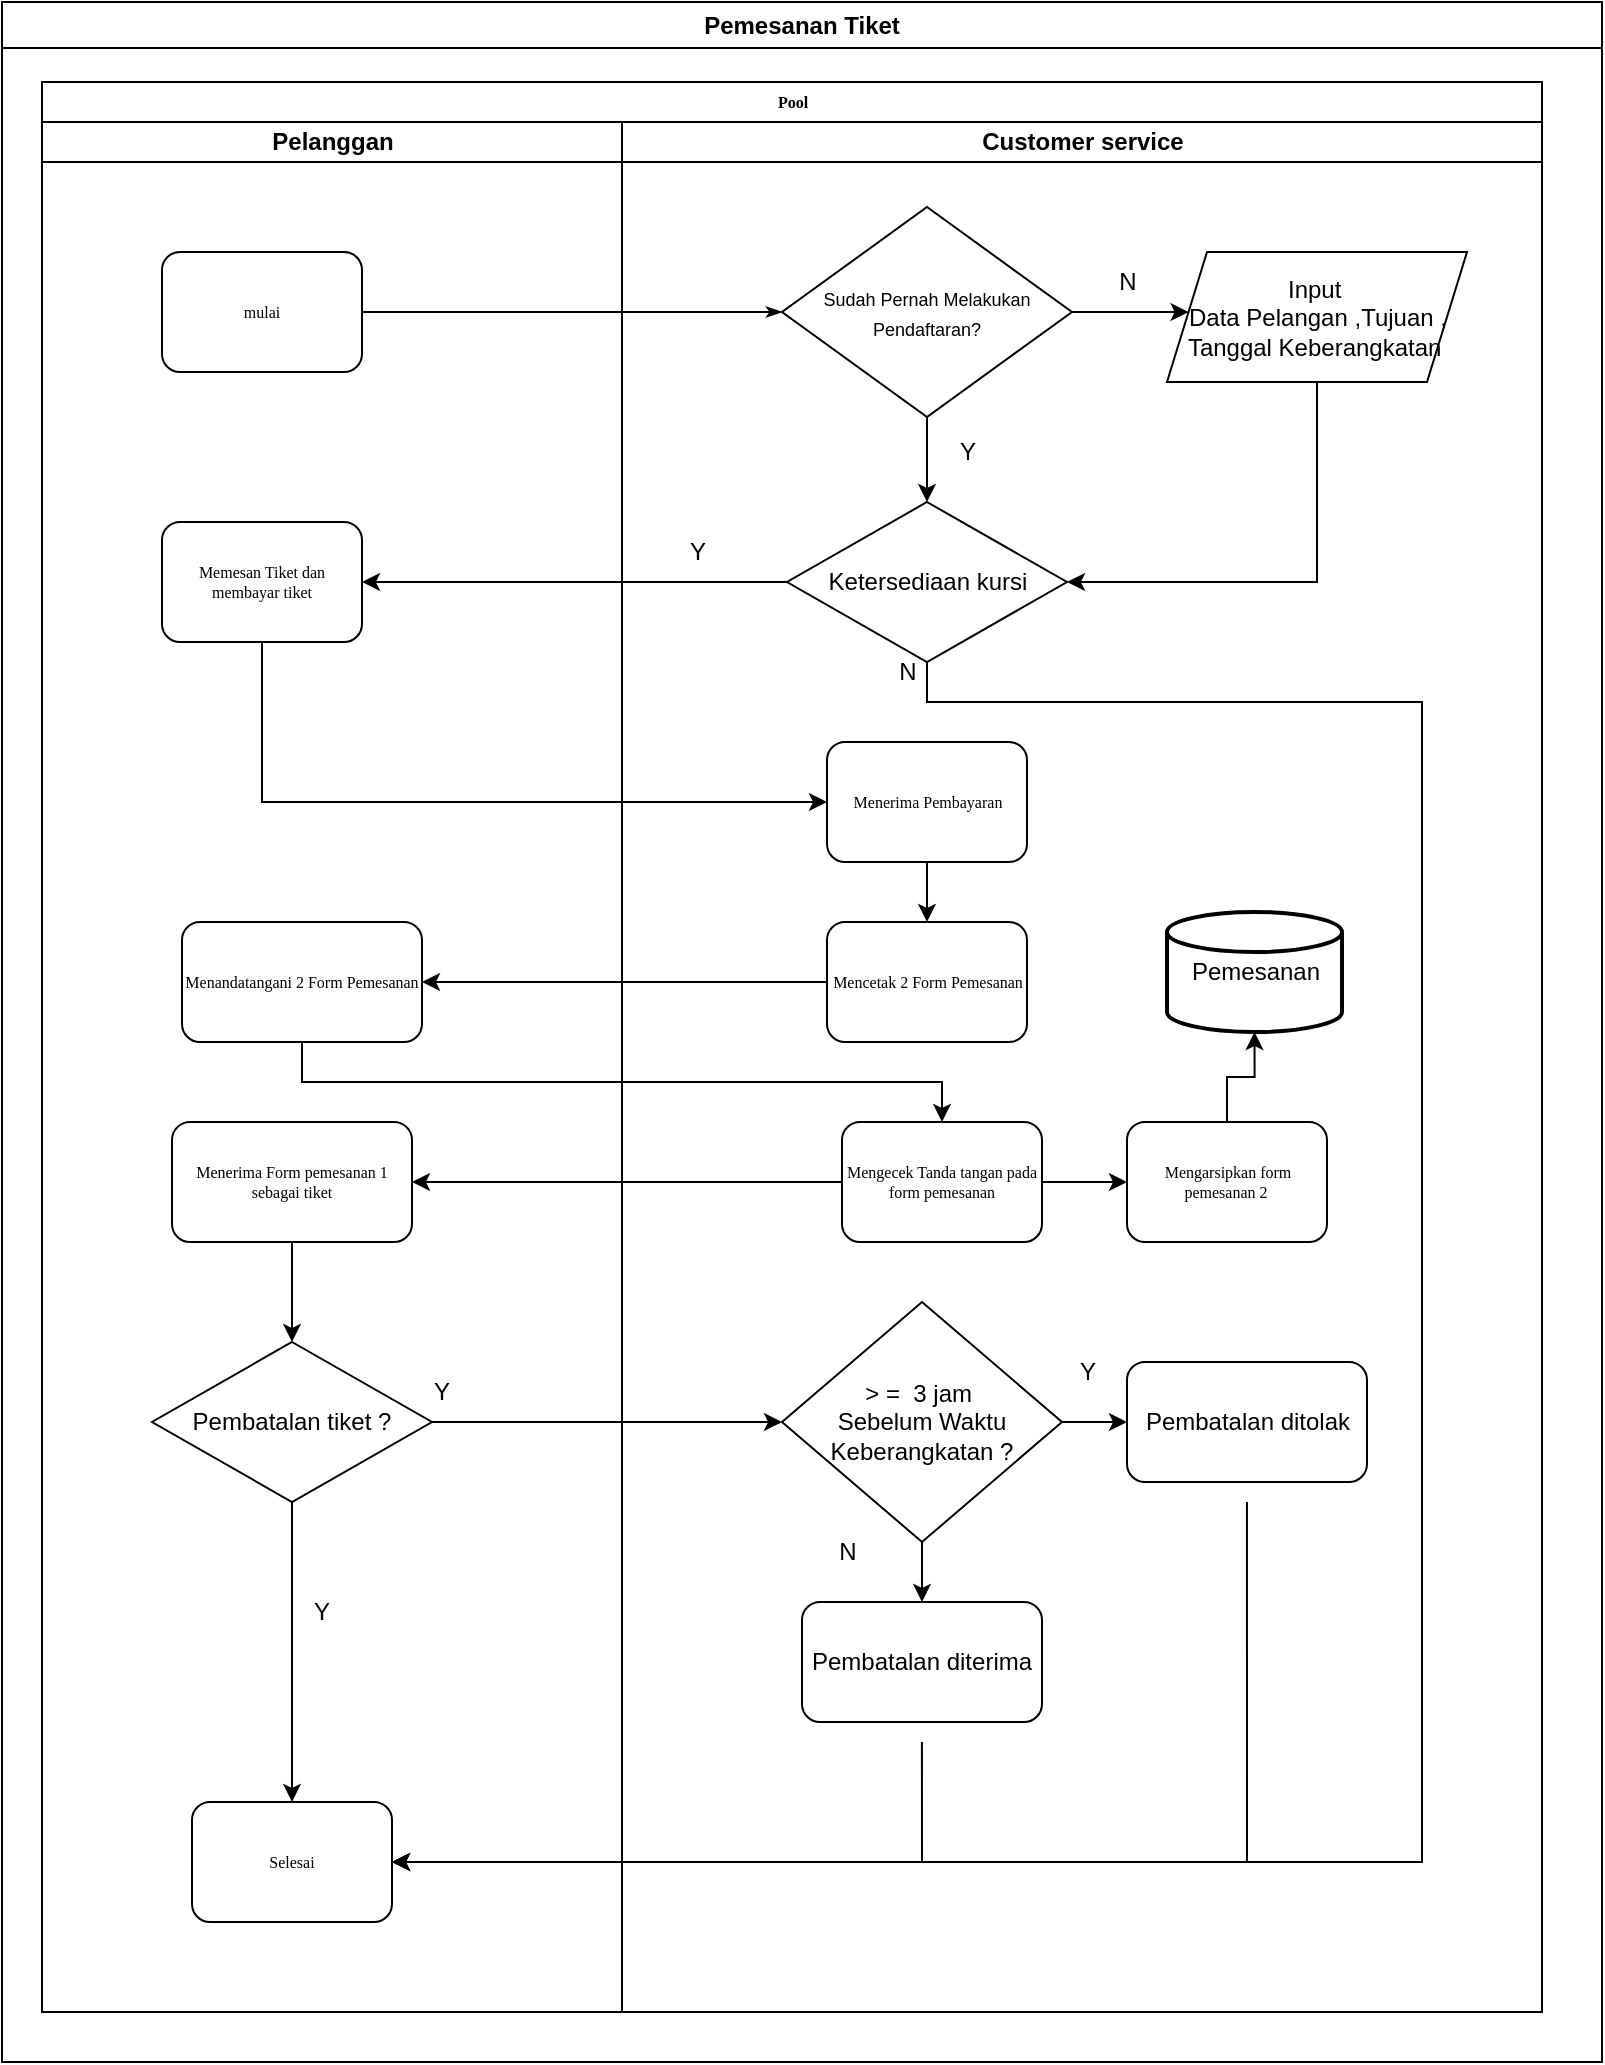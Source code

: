 <mxfile version="24.2.7" type="github">
  <diagram name="Page-1" id="74e2e168-ea6b-b213-b513-2b3c1d86103e">
    <mxGraphModel dx="420" dy="1081" grid="1" gridSize="10" guides="1" tooltips="1" connect="1" arrows="1" fold="1" page="1" pageScale="1" pageWidth="1100" pageHeight="850" background="none" math="0" shadow="0">
      <root>
        <mxCell id="0" />
        <mxCell id="1" parent="0" />
        <mxCell id="2BtfIERAYZwFO2RKLF-u-88" value="Pemesanan Tiket" style="swimlane;whiteSpace=wrap;html=1;" vertex="1" parent="1">
          <mxGeometry x="40" y="-40" width="800" height="1030" as="geometry">
            <mxRectangle x="-20" y="-70" width="140" height="30" as="alternateBounds" />
          </mxGeometry>
        </mxCell>
        <mxCell id="77e6c97f196da883-1" value="Pool" style="swimlane;html=1;childLayout=stackLayout;startSize=20;rounded=0;shadow=0;labelBackgroundColor=none;strokeWidth=1;fontFamily=Verdana;fontSize=8;align=center;" parent="2BtfIERAYZwFO2RKLF-u-88" vertex="1">
          <mxGeometry x="20" y="40" width="750" height="965" as="geometry" />
        </mxCell>
        <mxCell id="77e6c97f196da883-26" style="edgeStyle=orthogonalEdgeStyle;rounded=1;html=1;labelBackgroundColor=none;startArrow=none;startFill=0;startSize=5;endArrow=classicThin;endFill=1;endSize=5;jettySize=auto;orthogonalLoop=1;strokeWidth=1;fontFamily=Verdana;fontSize=8;entryX=0;entryY=0.5;entryDx=0;entryDy=0;" parent="77e6c97f196da883-1" source="77e6c97f196da883-8" target="2BtfIERAYZwFO2RKLF-u-7" edge="1">
          <mxGeometry relative="1" as="geometry">
            <mxPoint x="300" y="130" as="targetPoint" />
          </mxGeometry>
        </mxCell>
        <mxCell id="2BtfIERAYZwFO2RKLF-u-27" style="edgeStyle=orthogonalEdgeStyle;rounded=0;orthogonalLoop=1;jettySize=auto;html=1;entryX=1;entryY=0.5;entryDx=0;entryDy=0;" edge="1" parent="77e6c97f196da883-1" source="2BtfIERAYZwFO2RKLF-u-24" target="2BtfIERAYZwFO2RKLF-u-25">
          <mxGeometry relative="1" as="geometry" />
        </mxCell>
        <mxCell id="2BtfIERAYZwFO2RKLF-u-33" style="edgeStyle=orthogonalEdgeStyle;rounded=0;orthogonalLoop=1;jettySize=auto;html=1;entryX=0;entryY=0.5;entryDx=0;entryDy=0;" edge="1" parent="77e6c97f196da883-1" source="2BtfIERAYZwFO2RKLF-u-25" target="2BtfIERAYZwFO2RKLF-u-32">
          <mxGeometry relative="1" as="geometry">
            <mxPoint x="140" y="410" as="targetPoint" />
            <Array as="points">
              <mxPoint x="110" y="360" />
            </Array>
          </mxGeometry>
        </mxCell>
        <mxCell id="2BtfIERAYZwFO2RKLF-u-29" style="edgeStyle=orthogonalEdgeStyle;rounded=0;orthogonalLoop=1;jettySize=auto;html=1;entryX=1;entryY=0.5;entryDx=0;entryDy=0;exitX=0.5;exitY=1;exitDx=0;exitDy=0;" edge="1" parent="77e6c97f196da883-1" source="2BtfIERAYZwFO2RKLF-u-24" target="2BtfIERAYZwFO2RKLF-u-28">
          <mxGeometry relative="1" as="geometry">
            <Array as="points">
              <mxPoint x="442" y="310" />
              <mxPoint x="690" y="310" />
              <mxPoint x="690" y="890" />
            </Array>
          </mxGeometry>
        </mxCell>
        <mxCell id="2BtfIERAYZwFO2RKLF-u-73" style="edgeStyle=orthogonalEdgeStyle;rounded=0;orthogonalLoop=1;jettySize=auto;html=1;entryX=1;entryY=0.5;entryDx=0;entryDy=0;" edge="1" parent="77e6c97f196da883-1" source="2BtfIERAYZwFO2RKLF-u-34" target="2BtfIERAYZwFO2RKLF-u-72">
          <mxGeometry relative="1" as="geometry" />
        </mxCell>
        <mxCell id="2BtfIERAYZwFO2RKLF-u-74" style="edgeStyle=orthogonalEdgeStyle;rounded=0;orthogonalLoop=1;jettySize=auto;html=1;entryX=0.5;entryY=0;entryDx=0;entryDy=0;" edge="1" parent="77e6c97f196da883-1" source="2BtfIERAYZwFO2RKLF-u-72" target="2BtfIERAYZwFO2RKLF-u-36">
          <mxGeometry relative="1" as="geometry">
            <Array as="points">
              <mxPoint x="130" y="500" />
              <mxPoint x="450" y="500" />
            </Array>
          </mxGeometry>
        </mxCell>
        <mxCell id="2BtfIERAYZwFO2RKLF-u-78" style="edgeStyle=orthogonalEdgeStyle;rounded=0;orthogonalLoop=1;jettySize=auto;html=1;entryX=1;entryY=0.5;entryDx=0;entryDy=0;" edge="1" parent="77e6c97f196da883-1" source="2BtfIERAYZwFO2RKLF-u-36" target="2BtfIERAYZwFO2RKLF-u-38">
          <mxGeometry relative="1" as="geometry" />
        </mxCell>
        <mxCell id="77e6c97f196da883-2" value="Pelanggan" style="swimlane;html=1;startSize=20;" parent="77e6c97f196da883-1" vertex="1">
          <mxGeometry y="20" width="290" height="945" as="geometry" />
        </mxCell>
        <mxCell id="77e6c97f196da883-8" value="mulai" style="rounded=1;whiteSpace=wrap;html=1;shadow=0;labelBackgroundColor=none;strokeWidth=1;fontFamily=Verdana;fontSize=8;align=center;" parent="77e6c97f196da883-2" vertex="1">
          <mxGeometry x="60" y="65" width="100" height="60" as="geometry" />
        </mxCell>
        <mxCell id="2BtfIERAYZwFO2RKLF-u-25" value="Memesan Tiket dan membayar tiket" style="rounded=1;whiteSpace=wrap;html=1;shadow=0;labelBackgroundColor=none;strokeWidth=1;fontFamily=Verdana;fontSize=8;align=center;" vertex="1" parent="77e6c97f196da883-2">
          <mxGeometry x="60" y="200" width="100" height="60" as="geometry" />
        </mxCell>
        <mxCell id="2BtfIERAYZwFO2RKLF-u-38" value="Menerima Form pemesanan 1 sebagai tiket" style="whiteSpace=wrap;html=1;fontSize=8;fontFamily=Verdana;rounded=1;shadow=0;labelBackgroundColor=none;strokeWidth=1;" vertex="1" parent="77e6c97f196da883-2">
          <mxGeometry x="65" y="500" width="120" height="60" as="geometry" />
        </mxCell>
        <mxCell id="2BtfIERAYZwFO2RKLF-u-72" value="Menandatangani 2 Form Pemesanan" style="whiteSpace=wrap;html=1;fontSize=8;fontFamily=Verdana;rounded=1;shadow=0;labelBackgroundColor=none;strokeWidth=1;" vertex="1" parent="77e6c97f196da883-2">
          <mxGeometry x="70" y="400" width="120" height="60" as="geometry" />
        </mxCell>
        <mxCell id="2BtfIERAYZwFO2RKLF-u-84" value="Y" style="text;html=1;align=center;verticalAlign=middle;whiteSpace=wrap;rounded=0;" vertex="1" parent="77e6c97f196da883-2">
          <mxGeometry x="170" y="620" width="60" height="30" as="geometry" />
        </mxCell>
        <mxCell id="2BtfIERAYZwFO2RKLF-u-85" value="Y" style="text;html=1;align=center;verticalAlign=middle;whiteSpace=wrap;rounded=0;" vertex="1" parent="77e6c97f196da883-2">
          <mxGeometry x="110" y="730" width="60" height="30" as="geometry" />
        </mxCell>
        <mxCell id="2BtfIERAYZwFO2RKLF-u-43" value="Pembatalan tiket ?" style="rhombus;whiteSpace=wrap;html=1;" vertex="1" parent="77e6c97f196da883-2">
          <mxGeometry x="55" y="610" width="140" height="80" as="geometry" />
        </mxCell>
        <mxCell id="2BtfIERAYZwFO2RKLF-u-45" style="edgeStyle=orthogonalEdgeStyle;rounded=0;orthogonalLoop=1;jettySize=auto;html=1;entryX=0.5;entryY=0;entryDx=0;entryDy=0;exitX=0.5;exitY=1;exitDx=0;exitDy=0;" edge="1" parent="77e6c97f196da883-2" source="2BtfIERAYZwFO2RKLF-u-43" target="2BtfIERAYZwFO2RKLF-u-28">
          <mxGeometry relative="1" as="geometry">
            <Array as="points">
              <mxPoint x="125" y="830" />
              <mxPoint x="125" y="830" />
            </Array>
          </mxGeometry>
        </mxCell>
        <mxCell id="2BtfIERAYZwFO2RKLF-u-28" value="Selesai" style="rounded=1;whiteSpace=wrap;html=1;shadow=0;labelBackgroundColor=none;strokeWidth=1;fontFamily=Verdana;fontSize=8;align=center;" vertex="1" parent="77e6c97f196da883-2">
          <mxGeometry x="75" y="840" width="100" height="60" as="geometry" />
        </mxCell>
        <mxCell id="2BtfIERAYZwFO2RKLF-u-80" style="edgeStyle=orthogonalEdgeStyle;rounded=0;orthogonalLoop=1;jettySize=auto;html=1;entryX=0.5;entryY=0;entryDx=0;entryDy=0;" edge="1" parent="77e6c97f196da883-2" source="2BtfIERAYZwFO2RKLF-u-38" target="2BtfIERAYZwFO2RKLF-u-43">
          <mxGeometry relative="1" as="geometry">
            <Array as="points">
              <mxPoint x="125" y="600" />
              <mxPoint x="125" y="600" />
            </Array>
          </mxGeometry>
        </mxCell>
        <mxCell id="77e6c97f196da883-3" value="Customer service" style="swimlane;html=1;startSize=20;" parent="77e6c97f196da883-1" vertex="1">
          <mxGeometry x="290" y="20" width="460" height="945" as="geometry" />
        </mxCell>
        <mxCell id="2BtfIERAYZwFO2RKLF-u-9" style="edgeStyle=orthogonalEdgeStyle;rounded=0;orthogonalLoop=1;jettySize=auto;html=1;exitX=1;exitY=0.5;exitDx=0;exitDy=0;" edge="1" parent="77e6c97f196da883-3" source="2BtfIERAYZwFO2RKLF-u-7" target="2BtfIERAYZwFO2RKLF-u-8">
          <mxGeometry relative="1" as="geometry">
            <Array as="points">
              <mxPoint x="252.5" y="95" />
              <mxPoint x="252.5" y="95" />
            </Array>
          </mxGeometry>
        </mxCell>
        <mxCell id="2BtfIERAYZwFO2RKLF-u-23" style="edgeStyle=orthogonalEdgeStyle;rounded=0;orthogonalLoop=1;jettySize=auto;html=1;entryX=0.5;entryY=0;entryDx=0;entryDy=0;" edge="1" parent="77e6c97f196da883-3" source="2BtfIERAYZwFO2RKLF-u-7" target="2BtfIERAYZwFO2RKLF-u-24">
          <mxGeometry relative="1" as="geometry">
            <mxPoint x="152.5" y="200" as="targetPoint" />
          </mxGeometry>
        </mxCell>
        <mxCell id="2BtfIERAYZwFO2RKLF-u-7" value="&lt;font style=&quot;font-size: 9px;&quot;&gt;Sudah Pernah Melakukan Pendaftaran?&lt;/font&gt;" style="rhombus;whiteSpace=wrap;html=1;" vertex="1" parent="77e6c97f196da883-3">
          <mxGeometry x="80" y="42.5" width="145" height="105" as="geometry" />
        </mxCell>
        <mxCell id="2BtfIERAYZwFO2RKLF-u-26" style="edgeStyle=orthogonalEdgeStyle;rounded=0;orthogonalLoop=1;jettySize=auto;html=1;entryX=1;entryY=0.5;entryDx=0;entryDy=0;exitX=0.5;exitY=1;exitDx=0;exitDy=0;" edge="1" parent="77e6c97f196da883-3" source="2BtfIERAYZwFO2RKLF-u-8" target="2BtfIERAYZwFO2RKLF-u-24">
          <mxGeometry relative="1" as="geometry" />
        </mxCell>
        <mxCell id="2BtfIERAYZwFO2RKLF-u-8" value="Input&amp;nbsp;&lt;div&gt;Data Pelangan ,Tujuan , Tanggal Keberangkatan&amp;nbsp;&lt;/div&gt;" style="shape=parallelogram;perimeter=parallelogramPerimeter;whiteSpace=wrap;html=1;fixedSize=1;" vertex="1" parent="77e6c97f196da883-3">
          <mxGeometry x="272.5" y="65" width="150" height="65" as="geometry" />
        </mxCell>
        <mxCell id="2BtfIERAYZwFO2RKLF-u-11" value="N" style="text;html=1;align=center;verticalAlign=middle;whiteSpace=wrap;rounded=0;" vertex="1" parent="77e6c97f196da883-3">
          <mxGeometry x="222.5" y="65" width="60" height="30" as="geometry" />
        </mxCell>
        <mxCell id="2BtfIERAYZwFO2RKLF-u-22" value="Y" style="text;html=1;align=center;verticalAlign=middle;whiteSpace=wrap;rounded=0;" vertex="1" parent="77e6c97f196da883-3">
          <mxGeometry x="142.5" y="150" width="60" height="30" as="geometry" />
        </mxCell>
        <mxCell id="2BtfIERAYZwFO2RKLF-u-24" value="Ketersediaan kursi" style="rhombus;whiteSpace=wrap;html=1;" vertex="1" parent="77e6c97f196da883-3">
          <mxGeometry x="82.5" y="190" width="140" height="80" as="geometry" />
        </mxCell>
        <mxCell id="2BtfIERAYZwFO2RKLF-u-35" value="" style="edgeStyle=orthogonalEdgeStyle;rounded=0;orthogonalLoop=1;jettySize=auto;html=1;" edge="1" parent="77e6c97f196da883-3" source="2BtfIERAYZwFO2RKLF-u-32" target="2BtfIERAYZwFO2RKLF-u-34">
          <mxGeometry relative="1" as="geometry" />
        </mxCell>
        <mxCell id="2BtfIERAYZwFO2RKLF-u-32" value="Menerima Pembayaran" style="rounded=1;whiteSpace=wrap;html=1;shadow=0;labelBackgroundColor=none;strokeWidth=1;fontFamily=Verdana;fontSize=8;align=center;" vertex="1" parent="77e6c97f196da883-3">
          <mxGeometry x="102.5" y="310" width="100" height="60" as="geometry" />
        </mxCell>
        <mxCell id="2BtfIERAYZwFO2RKLF-u-34" value="Mencetak 2 Form Pemesanan" style="rounded=1;whiteSpace=wrap;html=1;shadow=0;labelBackgroundColor=none;strokeWidth=1;fontFamily=Verdana;fontSize=8;align=center;" vertex="1" parent="77e6c97f196da883-3">
          <mxGeometry x="102.5" y="400" width="100" height="60" as="geometry" />
        </mxCell>
        <mxCell id="2BtfIERAYZwFO2RKLF-u-79" style="edgeStyle=orthogonalEdgeStyle;rounded=0;orthogonalLoop=1;jettySize=auto;html=1;" edge="1" parent="77e6c97f196da883-3" source="2BtfIERAYZwFO2RKLF-u-36" target="2BtfIERAYZwFO2RKLF-u-76">
          <mxGeometry relative="1" as="geometry" />
        </mxCell>
        <mxCell id="2BtfIERAYZwFO2RKLF-u-36" value="&lt;div&gt;Mengecek Tanda tangan pada form pemesanan&lt;/div&gt;" style="rounded=1;whiteSpace=wrap;html=1;shadow=0;labelBackgroundColor=none;strokeWidth=1;fontFamily=Verdana;fontSize=8;align=center;" vertex="1" parent="77e6c97f196da883-3">
          <mxGeometry x="110" y="500" width="100" height="60" as="geometry" />
        </mxCell>
        <mxCell id="2BtfIERAYZwFO2RKLF-u-42" value="N" style="text;html=1;align=center;verticalAlign=middle;whiteSpace=wrap;rounded=0;" vertex="1" parent="77e6c97f196da883-3">
          <mxGeometry x="112.5" y="260" width="60" height="30" as="geometry" />
        </mxCell>
        <mxCell id="2BtfIERAYZwFO2RKLF-u-59" value="Y" style="text;html=1;align=center;verticalAlign=middle;whiteSpace=wrap;rounded=0;" vertex="1" parent="77e6c97f196da883-3">
          <mxGeometry x="202.5" y="610" width="60" height="30" as="geometry" />
        </mxCell>
        <mxCell id="2BtfIERAYZwFO2RKLF-u-65" value="Y" style="text;html=1;align=center;verticalAlign=middle;whiteSpace=wrap;rounded=0;" vertex="1" parent="77e6c97f196da883-3">
          <mxGeometry x="7.5" y="200" width="60" height="30" as="geometry" />
        </mxCell>
        <mxCell id="2BtfIERAYZwFO2RKLF-u-54" value="&amp;gt; =&amp;nbsp; 3 jam&amp;nbsp;&lt;div&gt;Sebelum Waktu Keberangkatan ?&lt;/div&gt;" style="rhombus;whiteSpace=wrap;html=1;" vertex="1" parent="77e6c97f196da883-3">
          <mxGeometry x="80" y="590" width="140" height="120" as="geometry" />
        </mxCell>
        <mxCell id="2BtfIERAYZwFO2RKLF-u-58" value="" style="edgeStyle=orthogonalEdgeStyle;rounded=0;orthogonalLoop=1;jettySize=auto;html=1;" edge="1" parent="77e6c97f196da883-3" source="2BtfIERAYZwFO2RKLF-u-54" target="2BtfIERAYZwFO2RKLF-u-57">
          <mxGeometry relative="1" as="geometry" />
        </mxCell>
        <mxCell id="2BtfIERAYZwFO2RKLF-u-69" value="" style="edgeStyle=orthogonalEdgeStyle;rounded=0;orthogonalLoop=1;jettySize=auto;html=1;" edge="1" parent="77e6c97f196da883-3" source="2BtfIERAYZwFO2RKLF-u-54" target="2BtfIERAYZwFO2RKLF-u-68">
          <mxGeometry relative="1" as="geometry" />
        </mxCell>
        <mxCell id="2BtfIERAYZwFO2RKLF-u-57" value="Pembatalan ditolak" style="rounded=1;whiteSpace=wrap;html=1;" vertex="1" parent="77e6c97f196da883-3">
          <mxGeometry x="252.5" y="620" width="120" height="60" as="geometry" />
        </mxCell>
        <mxCell id="2BtfIERAYZwFO2RKLF-u-68" value="Pembatalan diterima" style="rounded=1;whiteSpace=wrap;html=1;" vertex="1" parent="77e6c97f196da883-3">
          <mxGeometry x="90" y="740" width="120" height="60" as="geometry" />
        </mxCell>
        <mxCell id="2BtfIERAYZwFO2RKLF-u-76" value="&lt;div&gt;Mengarsipkan form pemesanan 2&amp;nbsp;&lt;/div&gt;" style="rounded=1;whiteSpace=wrap;html=1;shadow=0;labelBackgroundColor=none;strokeWidth=1;fontFamily=Verdana;fontSize=8;align=center;" vertex="1" parent="77e6c97f196da883-3">
          <mxGeometry x="252.5" y="500" width="100" height="60" as="geometry" />
        </mxCell>
        <mxCell id="2BtfIERAYZwFO2RKLF-u-83" value="N" style="text;html=1;align=center;verticalAlign=middle;whiteSpace=wrap;rounded=0;" vertex="1" parent="77e6c97f196da883-3">
          <mxGeometry x="82.5" y="700" width="60" height="30" as="geometry" />
        </mxCell>
        <mxCell id="2BtfIERAYZwFO2RKLF-u-86" value="Pemesanan" style="strokeWidth=2;html=1;shape=mxgraph.flowchart.database;whiteSpace=wrap;" vertex="1" parent="77e6c97f196da883-3">
          <mxGeometry x="272.5" y="395" width="87.5" height="60" as="geometry" />
        </mxCell>
        <mxCell id="2BtfIERAYZwFO2RKLF-u-87" style="edgeStyle=orthogonalEdgeStyle;rounded=0;orthogonalLoop=1;jettySize=auto;html=1;entryX=0.5;entryY=1;entryDx=0;entryDy=0;entryPerimeter=0;" edge="1" parent="77e6c97f196da883-3" source="2BtfIERAYZwFO2RKLF-u-76" target="2BtfIERAYZwFO2RKLF-u-86">
          <mxGeometry relative="1" as="geometry" />
        </mxCell>
        <mxCell id="2BtfIERAYZwFO2RKLF-u-82" style="edgeStyle=orthogonalEdgeStyle;rounded=0;orthogonalLoop=1;jettySize=auto;html=1;entryX=1;entryY=0.5;entryDx=0;entryDy=0;" edge="1" parent="77e6c97f196da883-3" target="2BtfIERAYZwFO2RKLF-u-28">
          <mxGeometry relative="1" as="geometry">
            <mxPoint x="149.957" y="810" as="sourcePoint" />
            <mxPoint x="-115" y="880" as="targetPoint" />
            <Array as="points">
              <mxPoint x="150" y="870" />
            </Array>
          </mxGeometry>
        </mxCell>
        <mxCell id="2BtfIERAYZwFO2RKLF-u-81" style="edgeStyle=orthogonalEdgeStyle;rounded=0;orthogonalLoop=1;jettySize=auto;html=1;entryX=1;entryY=0.5;entryDx=0;entryDy=0;" edge="1" parent="77e6c97f196da883-3" target="2BtfIERAYZwFO2RKLF-u-28">
          <mxGeometry relative="1" as="geometry">
            <mxPoint x="312.478" y="690" as="sourcePoint" />
            <mxPoint x="-80" y="890" as="targetPoint" />
            <Array as="points">
              <mxPoint x="313" y="870" />
            </Array>
          </mxGeometry>
        </mxCell>
        <mxCell id="2BtfIERAYZwFO2RKLF-u-53" style="edgeStyle=orthogonalEdgeStyle;rounded=0;orthogonalLoop=1;jettySize=auto;html=1;entryX=0;entryY=0.5;entryDx=0;entryDy=0;" edge="1" parent="77e6c97f196da883-1" source="2BtfIERAYZwFO2RKLF-u-43" target="2BtfIERAYZwFO2RKLF-u-54">
          <mxGeometry relative="1" as="geometry">
            <mxPoint x="360" y="580" as="targetPoint" />
          </mxGeometry>
        </mxCell>
      </root>
    </mxGraphModel>
  </diagram>
</mxfile>
